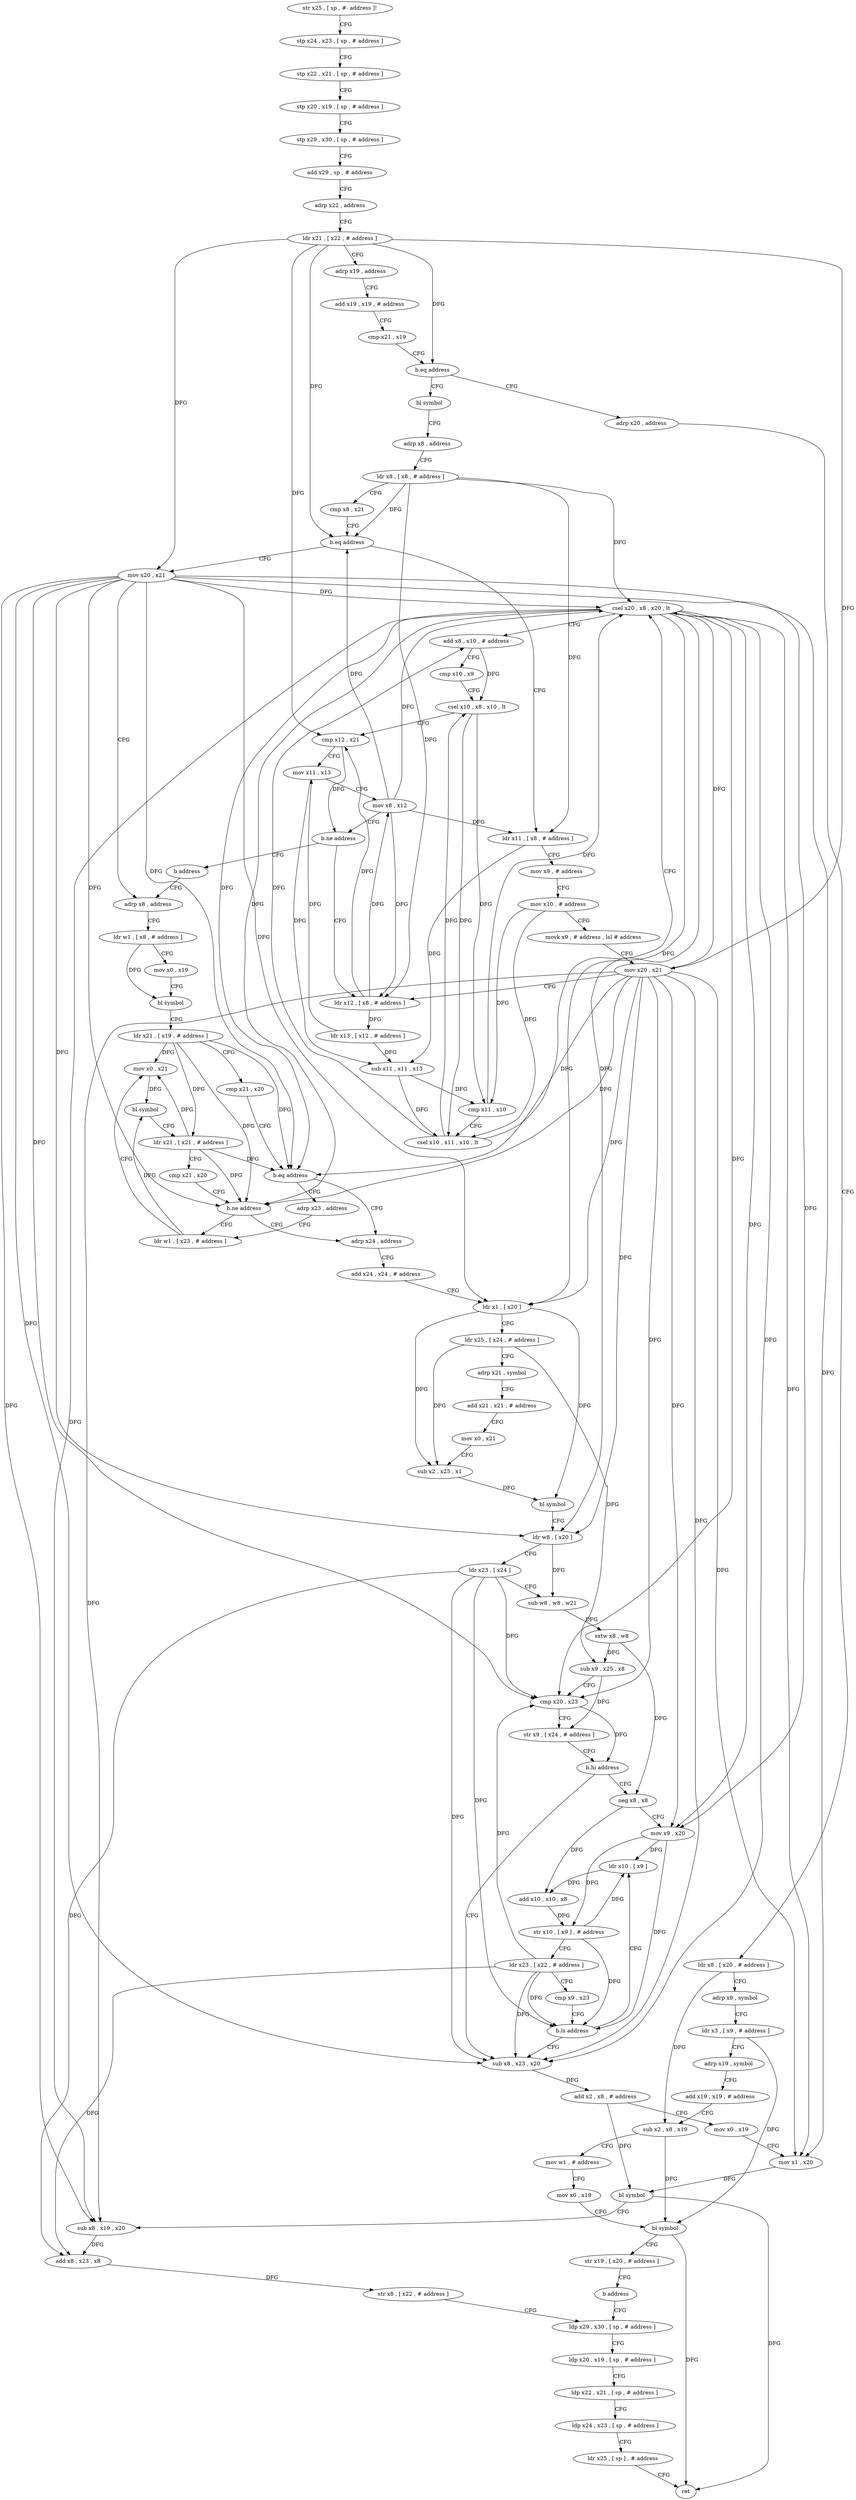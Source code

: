 digraph "func" {
"4208384" [label = "str x25 , [ sp , #- address ]!" ]
"4208388" [label = "stp x24 , x23 , [ sp , # address ]" ]
"4208392" [label = "stp x22 , x21 , [ sp , # address ]" ]
"4208396" [label = "stp x20 , x19 , [ sp , # address ]" ]
"4208400" [label = "stp x29 , x30 , [ sp , # address ]" ]
"4208404" [label = "add x29 , sp , # address" ]
"4208408" [label = "adrp x22 , address" ]
"4208412" [label = "ldr x21 , [ x22 , # address ]" ]
"4208416" [label = "adrp x19 , address" ]
"4208420" [label = "add x19 , x19 , # address" ]
"4208424" [label = "cmp x21 , x19" ]
"4208428" [label = "b.eq address" ]
"4208528" [label = "adrp x20 , address" ]
"4208432" [label = "bl symbol" ]
"4208532" [label = "ldr x8 , [ x20 , # address ]" ]
"4208536" [label = "adrp x9 , symbol" ]
"4208540" [label = "ldr x3 , [ x9 , # address ]" ]
"4208544" [label = "adrp x19 , symbol" ]
"4208548" [label = "add x19 , x19 , # address" ]
"4208552" [label = "sub x2 , x8 , x19" ]
"4208556" [label = "mov w1 , # address" ]
"4208560" [label = "mov x0 , x19" ]
"4208564" [label = "bl symbol" ]
"4208568" [label = "str x19 , [ x20 , # address ]" ]
"4208572" [label = "b address" ]
"4208768" [label = "ldp x29 , x30 , [ sp , # address ]" ]
"4208436" [label = "adrp x8 , address" ]
"4208440" [label = "ldr x8 , [ x8 , # address ]" ]
"4208444" [label = "cmp x8 , x21" ]
"4208448" [label = "b.eq address" ]
"4208576" [label = "mov x20 , x21" ]
"4208452" [label = "ldr x11 , [ x8 , # address ]" ]
"4208772" [label = "ldp x20 , x19 , [ sp , # address ]" ]
"4208776" [label = "ldp x22 , x21 , [ sp , # address ]" ]
"4208780" [label = "ldp x24 , x23 , [ sp , # address ]" ]
"4208784" [label = "ldr x25 , [ sp ] , # address" ]
"4208788" [label = "ret" ]
"4208580" [label = "adrp x8 , address" ]
"4208456" [label = "mov x9 , # address" ]
"4208460" [label = "mov x10 , # address" ]
"4208464" [label = "movk x9 , # address , lsl # address" ]
"4208468" [label = "mov x20 , x21" ]
"4208472" [label = "ldr x12 , [ x8 , # address ]" ]
"4208636" [label = "adrp x24 , address" ]
"4208640" [label = "add x24 , x24 , # address" ]
"4208644" [label = "ldr x1 , [ x20 ]" ]
"4208648" [label = "ldr x25 , [ x24 , # address ]" ]
"4208652" [label = "adrp x21 , symbol" ]
"4208656" [label = "add x21 , x21 , # address" ]
"4208660" [label = "mov x0 , x21" ]
"4208664" [label = "sub x2 , x25 , x1" ]
"4208668" [label = "bl symbol" ]
"4208672" [label = "ldr w8 , [ x20 ]" ]
"4208676" [label = "ldr x23 , [ x24 ]" ]
"4208680" [label = "sub w8 , w8 , w21" ]
"4208684" [label = "sxtw x8 , w8" ]
"4208688" [label = "sub x9 , x25 , x8" ]
"4208692" [label = "cmp x20 , x23" ]
"4208696" [label = "str x9 , [ x24 , # address ]" ]
"4208700" [label = "b.hi address" ]
"4208736" [label = "sub x8 , x23 , x20" ]
"4208704" [label = "neg x8 , x8" ]
"4208608" [label = "adrp x23 , address" ]
"4208612" [label = "ldr w1 , [ x23 , # address ]" ]
"4208476" [label = "ldr x13 , [ x12 , # address ]" ]
"4208480" [label = "sub x11 , x11 , x13" ]
"4208484" [label = "cmp x11 , x10" ]
"4208488" [label = "csel x10 , x11 , x10 , lt" ]
"4208492" [label = "csel x20 , x8 , x20 , lt" ]
"4208496" [label = "add x8 , x10 , # address" ]
"4208500" [label = "cmp x10 , x9" ]
"4208504" [label = "csel x10 , x8 , x10 , lt" ]
"4208508" [label = "cmp x12 , x21" ]
"4208512" [label = "mov x11 , x13" ]
"4208516" [label = "mov x8 , x12" ]
"4208520" [label = "b.ne address" ]
"4208524" [label = "b address" ]
"4208740" [label = "add x2 , x8 , # address" ]
"4208744" [label = "mov x0 , x19" ]
"4208748" [label = "mov x1 , x20" ]
"4208752" [label = "bl symbol" ]
"4208756" [label = "sub x8 , x19 , x20" ]
"4208760" [label = "add x8 , x23 , x8" ]
"4208764" [label = "str x8 , [ x22 , # address ]" ]
"4208708" [label = "mov x9 , x20" ]
"4208712" [label = "ldr x10 , [ x9 ]" ]
"4208616" [label = "mov x0 , x21" ]
"4208620" [label = "bl symbol" ]
"4208624" [label = "ldr x21 , [ x21 , # address ]" ]
"4208628" [label = "cmp x21 , x20" ]
"4208632" [label = "b.ne address" ]
"4208584" [label = "ldr w1 , [ x8 , # address ]" ]
"4208588" [label = "mov x0 , x19" ]
"4208592" [label = "bl symbol" ]
"4208596" [label = "ldr x21 , [ x19 , # address ]" ]
"4208600" [label = "cmp x21 , x20" ]
"4208604" [label = "b.eq address" ]
"4208716" [label = "add x10 , x10 , x8" ]
"4208720" [label = "str x10 , [ x9 ] , # address" ]
"4208724" [label = "ldr x23 , [ x22 , # address ]" ]
"4208728" [label = "cmp x9 , x23" ]
"4208732" [label = "b.ls address" ]
"4208384" -> "4208388" [ label = "CFG" ]
"4208388" -> "4208392" [ label = "CFG" ]
"4208392" -> "4208396" [ label = "CFG" ]
"4208396" -> "4208400" [ label = "CFG" ]
"4208400" -> "4208404" [ label = "CFG" ]
"4208404" -> "4208408" [ label = "CFG" ]
"4208408" -> "4208412" [ label = "CFG" ]
"4208412" -> "4208416" [ label = "CFG" ]
"4208412" -> "4208428" [ label = "DFG" ]
"4208412" -> "4208448" [ label = "DFG" ]
"4208412" -> "4208576" [ label = "DFG" ]
"4208412" -> "4208468" [ label = "DFG" ]
"4208412" -> "4208508" [ label = "DFG" ]
"4208416" -> "4208420" [ label = "CFG" ]
"4208420" -> "4208424" [ label = "CFG" ]
"4208424" -> "4208428" [ label = "CFG" ]
"4208428" -> "4208528" [ label = "CFG" ]
"4208428" -> "4208432" [ label = "CFG" ]
"4208528" -> "4208532" [ label = "CFG" ]
"4208432" -> "4208436" [ label = "CFG" ]
"4208532" -> "4208536" [ label = "CFG" ]
"4208532" -> "4208552" [ label = "DFG" ]
"4208536" -> "4208540" [ label = "CFG" ]
"4208540" -> "4208544" [ label = "CFG" ]
"4208540" -> "4208564" [ label = "DFG" ]
"4208544" -> "4208548" [ label = "CFG" ]
"4208548" -> "4208552" [ label = "CFG" ]
"4208552" -> "4208556" [ label = "CFG" ]
"4208552" -> "4208564" [ label = "DFG" ]
"4208556" -> "4208560" [ label = "CFG" ]
"4208560" -> "4208564" [ label = "CFG" ]
"4208564" -> "4208568" [ label = "CFG" ]
"4208564" -> "4208788" [ label = "DFG" ]
"4208568" -> "4208572" [ label = "CFG" ]
"4208572" -> "4208768" [ label = "CFG" ]
"4208768" -> "4208772" [ label = "CFG" ]
"4208436" -> "4208440" [ label = "CFG" ]
"4208440" -> "4208444" [ label = "CFG" ]
"4208440" -> "4208448" [ label = "DFG" ]
"4208440" -> "4208452" [ label = "DFG" ]
"4208440" -> "4208472" [ label = "DFG" ]
"4208440" -> "4208492" [ label = "DFG" ]
"4208444" -> "4208448" [ label = "CFG" ]
"4208448" -> "4208576" [ label = "CFG" ]
"4208448" -> "4208452" [ label = "CFG" ]
"4208576" -> "4208580" [ label = "CFG" ]
"4208576" -> "4208604" [ label = "DFG" ]
"4208576" -> "4208644" [ label = "DFG" ]
"4208576" -> "4208672" [ label = "DFG" ]
"4208576" -> "4208692" [ label = "DFG" ]
"4208576" -> "4208736" [ label = "DFG" ]
"4208576" -> "4208748" [ label = "DFG" ]
"4208576" -> "4208756" [ label = "DFG" ]
"4208576" -> "4208708" [ label = "DFG" ]
"4208576" -> "4208632" [ label = "DFG" ]
"4208576" -> "4208492" [ label = "DFG" ]
"4208452" -> "4208456" [ label = "CFG" ]
"4208452" -> "4208480" [ label = "DFG" ]
"4208772" -> "4208776" [ label = "CFG" ]
"4208776" -> "4208780" [ label = "CFG" ]
"4208780" -> "4208784" [ label = "CFG" ]
"4208784" -> "4208788" [ label = "CFG" ]
"4208580" -> "4208584" [ label = "CFG" ]
"4208456" -> "4208460" [ label = "CFG" ]
"4208460" -> "4208464" [ label = "CFG" ]
"4208460" -> "4208484" [ label = "DFG" ]
"4208460" -> "4208488" [ label = "DFG" ]
"4208464" -> "4208468" [ label = "CFG" ]
"4208468" -> "4208472" [ label = "CFG" ]
"4208468" -> "4208604" [ label = "DFG" ]
"4208468" -> "4208644" [ label = "DFG" ]
"4208468" -> "4208672" [ label = "DFG" ]
"4208468" -> "4208692" [ label = "DFG" ]
"4208468" -> "4208736" [ label = "DFG" ]
"4208468" -> "4208748" [ label = "DFG" ]
"4208468" -> "4208756" [ label = "DFG" ]
"4208468" -> "4208708" [ label = "DFG" ]
"4208468" -> "4208632" [ label = "DFG" ]
"4208468" -> "4208492" [ label = "DFG" ]
"4208472" -> "4208476" [ label = "DFG" ]
"4208472" -> "4208508" [ label = "DFG" ]
"4208472" -> "4208516" [ label = "DFG" ]
"4208636" -> "4208640" [ label = "CFG" ]
"4208640" -> "4208644" [ label = "CFG" ]
"4208644" -> "4208648" [ label = "CFG" ]
"4208644" -> "4208664" [ label = "DFG" ]
"4208644" -> "4208668" [ label = "DFG" ]
"4208648" -> "4208652" [ label = "CFG" ]
"4208648" -> "4208664" [ label = "DFG" ]
"4208648" -> "4208688" [ label = "DFG" ]
"4208652" -> "4208656" [ label = "CFG" ]
"4208656" -> "4208660" [ label = "CFG" ]
"4208660" -> "4208664" [ label = "CFG" ]
"4208664" -> "4208668" [ label = "DFG" ]
"4208668" -> "4208672" [ label = "CFG" ]
"4208672" -> "4208676" [ label = "CFG" ]
"4208672" -> "4208680" [ label = "DFG" ]
"4208676" -> "4208680" [ label = "CFG" ]
"4208676" -> "4208692" [ label = "DFG" ]
"4208676" -> "4208736" [ label = "DFG" ]
"4208676" -> "4208760" [ label = "DFG" ]
"4208676" -> "4208732" [ label = "DFG" ]
"4208680" -> "4208684" [ label = "DFG" ]
"4208684" -> "4208688" [ label = "DFG" ]
"4208684" -> "4208704" [ label = "DFG" ]
"4208688" -> "4208692" [ label = "CFG" ]
"4208688" -> "4208696" [ label = "DFG" ]
"4208692" -> "4208696" [ label = "CFG" ]
"4208692" -> "4208700" [ label = "DFG" ]
"4208696" -> "4208700" [ label = "CFG" ]
"4208700" -> "4208736" [ label = "CFG" ]
"4208700" -> "4208704" [ label = "CFG" ]
"4208736" -> "4208740" [ label = "DFG" ]
"4208704" -> "4208708" [ label = "CFG" ]
"4208704" -> "4208716" [ label = "DFG" ]
"4208608" -> "4208612" [ label = "CFG" ]
"4208612" -> "4208616" [ label = "CFG" ]
"4208612" -> "4208620" [ label = "DFG" ]
"4208476" -> "4208480" [ label = "DFG" ]
"4208476" -> "4208512" [ label = "DFG" ]
"4208480" -> "4208484" [ label = "DFG" ]
"4208480" -> "4208488" [ label = "DFG" ]
"4208484" -> "4208488" [ label = "CFG" ]
"4208484" -> "4208492" [ label = "DFG" ]
"4208488" -> "4208492" [ label = "CFG" ]
"4208488" -> "4208496" [ label = "DFG" ]
"4208488" -> "4208504" [ label = "DFG" ]
"4208492" -> "4208496" [ label = "CFG" ]
"4208492" -> "4208604" [ label = "DFG" ]
"4208492" -> "4208644" [ label = "DFG" ]
"4208492" -> "4208672" [ label = "DFG" ]
"4208492" -> "4208736" [ label = "DFG" ]
"4208492" -> "4208748" [ label = "DFG" ]
"4208492" -> "4208756" [ label = "DFG" ]
"4208492" -> "4208708" [ label = "DFG" ]
"4208492" -> "4208632" [ label = "DFG" ]
"4208492" -> "4208692" [ label = "DFG" ]
"4208496" -> "4208500" [ label = "CFG" ]
"4208496" -> "4208504" [ label = "DFG" ]
"4208500" -> "4208504" [ label = "CFG" ]
"4208504" -> "4208508" [ label = "CFG" ]
"4208504" -> "4208484" [ label = "DFG" ]
"4208504" -> "4208488" [ label = "DFG" ]
"4208508" -> "4208512" [ label = "CFG" ]
"4208508" -> "4208520" [ label = "DFG" ]
"4208512" -> "4208516" [ label = "CFG" ]
"4208512" -> "4208480" [ label = "DFG" ]
"4208516" -> "4208520" [ label = "CFG" ]
"4208516" -> "4208452" [ label = "DFG" ]
"4208516" -> "4208472" [ label = "DFG" ]
"4208516" -> "4208492" [ label = "DFG" ]
"4208516" -> "4208448" [ label = "DFG" ]
"4208520" -> "4208472" [ label = "CFG" ]
"4208520" -> "4208524" [ label = "CFG" ]
"4208524" -> "4208580" [ label = "CFG" ]
"4208740" -> "4208744" [ label = "CFG" ]
"4208740" -> "4208752" [ label = "DFG" ]
"4208744" -> "4208748" [ label = "CFG" ]
"4208748" -> "4208752" [ label = "DFG" ]
"4208752" -> "4208756" [ label = "CFG" ]
"4208752" -> "4208788" [ label = "DFG" ]
"4208756" -> "4208760" [ label = "DFG" ]
"4208760" -> "4208764" [ label = "DFG" ]
"4208764" -> "4208768" [ label = "CFG" ]
"4208708" -> "4208712" [ label = "DFG" ]
"4208708" -> "4208720" [ label = "DFG" ]
"4208708" -> "4208732" [ label = "DFG" ]
"4208712" -> "4208716" [ label = "DFG" ]
"4208616" -> "4208620" [ label = "DFG" ]
"4208620" -> "4208624" [ label = "CFG" ]
"4208624" -> "4208628" [ label = "CFG" ]
"4208624" -> "4208616" [ label = "DFG" ]
"4208624" -> "4208604" [ label = "DFG" ]
"4208624" -> "4208632" [ label = "DFG" ]
"4208628" -> "4208632" [ label = "CFG" ]
"4208632" -> "4208612" [ label = "CFG" ]
"4208632" -> "4208636" [ label = "CFG" ]
"4208584" -> "4208588" [ label = "CFG" ]
"4208584" -> "4208592" [ label = "DFG" ]
"4208588" -> "4208592" [ label = "CFG" ]
"4208592" -> "4208596" [ label = "CFG" ]
"4208596" -> "4208600" [ label = "CFG" ]
"4208596" -> "4208604" [ label = "DFG" ]
"4208596" -> "4208616" [ label = "DFG" ]
"4208596" -> "4208624" [ label = "DFG" ]
"4208596" -> "4208632" [ label = "DFG" ]
"4208600" -> "4208604" [ label = "CFG" ]
"4208604" -> "4208636" [ label = "CFG" ]
"4208604" -> "4208608" [ label = "CFG" ]
"4208716" -> "4208720" [ label = "DFG" ]
"4208720" -> "4208724" [ label = "CFG" ]
"4208720" -> "4208712" [ label = "DFG" ]
"4208720" -> "4208732" [ label = "DFG" ]
"4208724" -> "4208728" [ label = "CFG" ]
"4208724" -> "4208692" [ label = "DFG" ]
"4208724" -> "4208736" [ label = "DFG" ]
"4208724" -> "4208760" [ label = "DFG" ]
"4208724" -> "4208732" [ label = "DFG" ]
"4208728" -> "4208732" [ label = "CFG" ]
"4208732" -> "4208712" [ label = "CFG" ]
"4208732" -> "4208736" [ label = "CFG" ]
}
